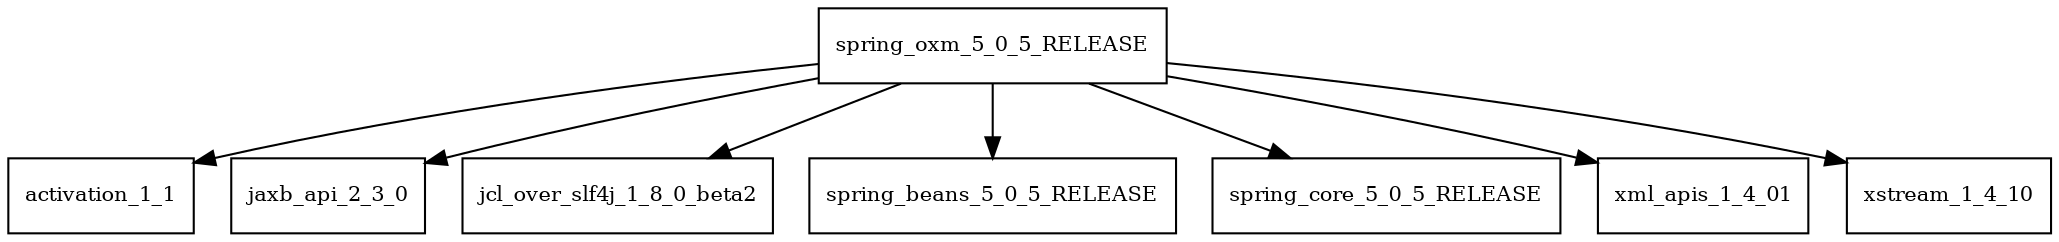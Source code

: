 digraph spring_oxm_5_0_5_RELEASE_dependencies {
  node [shape = box, fontsize=10.0];
  spring_oxm_5_0_5_RELEASE -> activation_1_1;
  spring_oxm_5_0_5_RELEASE -> jaxb_api_2_3_0;
  spring_oxm_5_0_5_RELEASE -> jcl_over_slf4j_1_8_0_beta2;
  spring_oxm_5_0_5_RELEASE -> spring_beans_5_0_5_RELEASE;
  spring_oxm_5_0_5_RELEASE -> spring_core_5_0_5_RELEASE;
  spring_oxm_5_0_5_RELEASE -> xml_apis_1_4_01;
  spring_oxm_5_0_5_RELEASE -> xstream_1_4_10;
}
